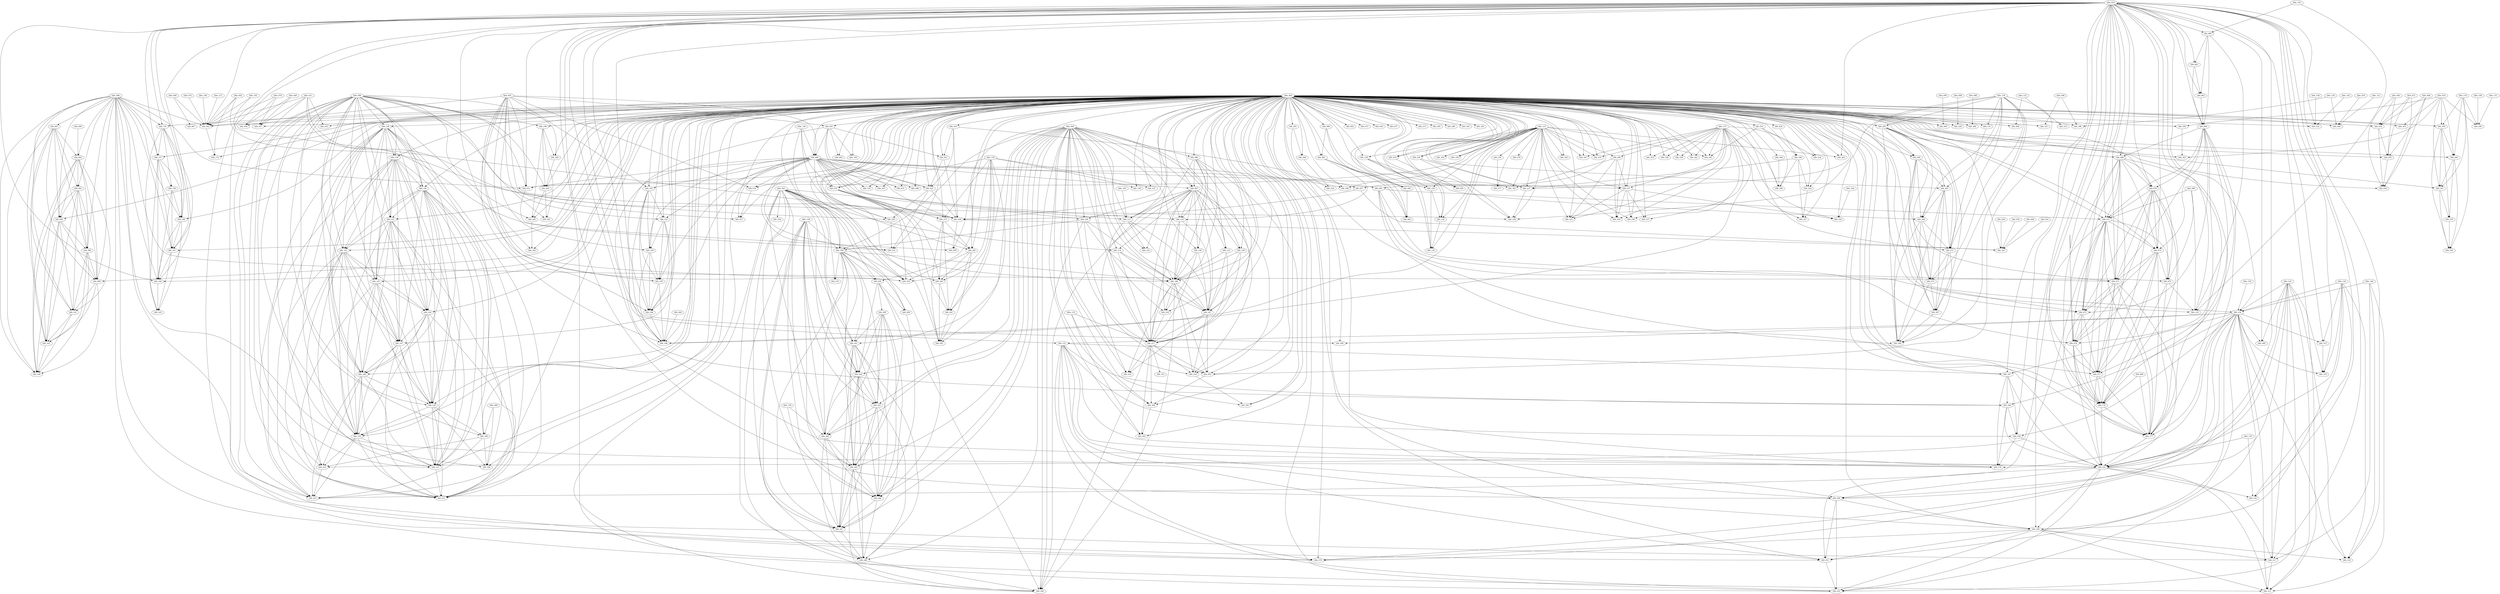 digraph G {
 ranksep=3;
 ratio=auto;
QDe_001 -> QDi_109;
QDe_001 -> QDi_114;
QDe_001 -> QDi_180;
QDe_001 -> QDi_186;
QDe_001 -> QDi_204;
QDe_001 -> QDi_208;
QDe_001 -> QDi_233;
QDe_001 -> QDi_234;
QDe_001 -> QDi_241;
QDe_001 -> QDi_242;
QDe_001 -> QDi_243;
QDe_001 -> QDi_244;
QDe_001 -> QDi_245;
QDe_001 -> QDi_246;
QDe_001 -> QDi_247;
QDe_001 -> QDi_248;
QDe_001 -> QDi_294;
QDe_002 -> QDi_028;
QDe_002 -> QDi_042;
QDe_002 -> QDi_172;
QDe_003 -> QDi_001;
QDe_003 -> QDi_006;
QDe_003 -> QDi_014;
QDe_003 -> QDi_017;
QDe_003 -> QDi_031;
QDe_003 -> QDi_042;
QDe_003 -> QDi_192;
QDe_003 -> QDi_193;
QDe_003 -> QDi_194;
QDe_003 -> QDi_195;
QDe_003 -> QDi_196;
QDe_003 -> QDi_198;
QDe_003 -> QDi_318;
QDe_004 -> QDi_001;
QDe_004 -> QDi_002;
QDe_004 -> QDi_003;
QDe_004 -> QDi_006;
QDe_004 -> QDi_009;
QDe_004 -> QDi_010;
QDe_004 -> QDi_012;
QDe_004 -> QDi_014;
QDe_004 -> QDi_015;
QDe_004 -> QDi_017;
QDe_004 -> QDi_018;
QDe_004 -> QDi_019;
QDe_004 -> QDi_020;
QDe_004 -> QDi_021;
QDe_004 -> QDi_023;
QDe_004 -> QDi_027;
QDe_004 -> QDi_028;
QDe_004 -> QDi_029;
QDe_004 -> QDi_031;
QDe_004 -> QDi_037;
QDe_004 -> QDi_042;
QDe_004 -> QDi_054;
QDe_004 -> QDi_055;
QDe_004 -> QDi_056;
QDe_004 -> QDi_057;
QDe_004 -> QDi_058;
QDe_004 -> QDi_059;
QDe_004 -> QDi_065;
QDe_004 -> QDi_068;
QDe_004 -> QDi_070;
QDe_004 -> QDi_071;
QDe_004 -> QDi_072;
QDe_004 -> QDi_073;
QDe_004 -> QDi_075;
QDe_004 -> QDi_080;
QDe_004 -> QDi_081;
QDe_004 -> QDi_082;
QDe_004 -> QDi_083;
QDe_004 -> QDi_086;
QDe_004 -> QDi_087;
QDe_004 -> QDi_088;
QDe_004 -> QDi_095;
QDe_004 -> QDi_099;
QDe_004 -> QDi_111;
QDe_004 -> QDi_120;
QDe_004 -> QDi_122;
QDe_004 -> QDi_123;
QDe_004 -> QDi_124;
QDe_004 -> QDi_126;
QDe_004 -> QDi_128;
QDe_004 -> QDi_129;
QDe_004 -> QDi_130;
QDe_004 -> QDi_132;
QDe_004 -> QDi_135;
QDe_004 -> QDi_136;
QDe_004 -> QDi_138;
QDe_004 -> QDi_139;
QDe_004 -> QDi_140;
QDe_004 -> QDi_141;
QDe_004 -> QDi_142;
QDe_004 -> QDi_143;
QDe_004 -> QDi_144;
QDe_004 -> QDi_147;
QDe_004 -> QDi_148;
QDe_004 -> QDi_149;
QDe_004 -> QDi_150;
QDe_004 -> QDi_151;
QDe_004 -> QDi_154;
QDe_004 -> QDi_155;
QDe_004 -> QDi_156;
QDe_004 -> QDi_157;
QDe_004 -> QDi_160;
QDe_004 -> QDi_161;
QDe_004 -> QDi_164;
QDe_004 -> QDi_167;
QDe_004 -> QDi_170;
QDe_004 -> QDi_172;
QDe_004 -> QDi_176;
QDe_004 -> QDi_177;
QDe_004 -> QDi_180;
QDe_004 -> QDi_184;
QDe_004 -> QDi_186;
QDe_004 -> QDi_187;
QDe_004 -> QDi_188;
QDe_004 -> QDi_190;
QDe_004 -> QDi_192;
QDe_004 -> QDi_193;
QDe_004 -> QDi_194;
QDe_004 -> QDi_195;
QDe_004 -> QDi_196;
QDe_004 -> QDi_198;
QDe_004 -> QDi_199;
QDe_004 -> QDi_200;
QDe_004 -> QDi_201;
QDe_004 -> QDi_202;
QDe_004 -> QDi_205;
QDe_004 -> QDi_206;
QDe_004 -> QDi_216;
QDe_004 -> QDi_218;
QDe_004 -> QDi_221;
QDe_004 -> QDi_223;
QDe_004 -> QDi_226;
QDe_004 -> QDi_228;
QDe_004 -> QDi_229;
QDe_004 -> QDi_231;
QDe_004 -> QDi_232;
QDe_004 -> QDi_236;
QDe_004 -> QDi_237;
QDe_004 -> QDi_238;
QDe_004 -> QDi_249;
QDe_004 -> QDi_250;
QDe_004 -> QDi_251;
QDe_004 -> QDi_252;
QDe_004 -> QDi_253;
QDe_004 -> QDi_254;
QDe_004 -> QDi_255;
QDe_004 -> QDi_259;
QDe_004 -> QDi_260;
QDe_004 -> QDi_261;
QDe_004 -> QDi_262;
QDe_004 -> QDi_263;
QDe_004 -> QDi_264;
QDe_004 -> QDi_265;
QDe_004 -> QDi_266;
QDe_004 -> QDi_268;
QDe_004 -> QDi_271;
QDe_004 -> QDi_273;
QDe_004 -> QDi_274;
QDe_004 -> QDi_275;
QDe_004 -> QDi_279;
QDe_004 -> QDi_282;
QDe_004 -> QDi_283;
QDe_004 -> QDi_285;
QDe_004 -> QDi_286;
QDe_004 -> QDi_289;
QDe_004 -> QDi_291;
QDe_004 -> QDi_292;
QDe_004 -> QDi_293;
QDe_004 -> QDi_295;
QDe_004 -> QDi_296;
QDe_004 -> QDi_297;
QDe_004 -> QDi_298;
QDe_004 -> QDi_300;
QDe_004 -> QDi_301;
QDe_004 -> QDi_303;
QDe_004 -> QDi_304;
QDe_004 -> QDi_305;
QDe_004 -> QDi_306;
QDe_004 -> QDi_308;
QDe_004 -> QDi_309;
QDe_004 -> QDi_317;
QDe_004 -> QDi_318;
QDe_004 -> QDi_320;
QDe_004 -> QDi_321;
QDe_004 -> QDi_322;
QDe_004 -> QDi_323;
QDe_004 -> QDi_324;
QDe_004 -> QDi_325;
QDe_004 -> QDi_326;
QDe_004 -> QDi_327;
QDe_004 -> QDi_328;
QDe_004 -> QDi_329;
QDe_004 -> QDi_330;
QDe_004 -> QDi_331;
QDe_004 -> QDi_332;
QDe_004 -> QDi_333;
QDe_004 -> QDi_334;
QDe_004 -> QDi_335;
QDe_004 -> QDi_336;
QDe_004 -> QDi_337;
QDe_004 -> QDi_338;
QDe_004 -> QDi_339;
QDe_004 -> QDi_340;
QDe_004 -> QDi_341;
QDe_004 -> QDi_342;
QDe_004 -> QDi_343;
QDe_004 -> QDi_344;
QDe_004 -> QDi_345;
QDe_004 -> QDi_346;
QDe_004 -> QDi_347;
QDe_005 -> QDi_054;
QDe_005 -> QDi_055;
QDe_005 -> QDi_056;
QDe_006 -> QDi_031;
QDe_006 -> QDi_042;
QDe_006 -> QDi_074;
QDe_006 -> QDi_091;
QDe_006 -> QDi_092;
QDe_006 -> QDi_093;
QDe_006 -> QDi_095;
QDe_006 -> QDi_096;
QDe_006 -> QDi_099;
QDe_006 -> QDi_101;
QDe_006 -> QDi_103;
QDe_006 -> QDi_104;
QDe_006 -> QDi_155;
QDe_006 -> QDi_157;
QDe_006 -> QDi_160;
QDe_006 -> QDi_161;
QDe_006 -> QDi_164;
QDe_006 -> QDi_232;
QDe_006 -> QDi_279;
QDe_006 -> QDi_311;
QDe_006 -> QDi_313;
QDe_008 -> QDi_228;
QDe_009 -> QDi_042;
QDe_009 -> QDi_067;
QDe_010 -> QDi_259;
QDe_010 -> QDi_260;
QDe_010 -> QDi_261;
QDe_010 -> QDi_290;
QDe_010 -> QDi_300;
QDe_010 -> QDi_301;
QDe_010 -> QDi_303;
QDe_011 -> QDi_042;
QDe_011 -> QDi_057;
QDe_011 -> QDi_223;
QDe_011 -> QDi_229;
QDe_011 -> QDi_231;
QDe_011 -> QDi_255;
QDe_014 -> QDi_031;
QDe_014 -> QDi_042;
QDe_014 -> QDi_060;
QDe_014 -> QDi_062;
QDe_014 -> QDi_063;
QDe_014 -> QDi_064;
QDe_014 -> QDi_068;
QDe_014 -> QDi_070;
QDe_014 -> QDi_071;
QDe_014 -> QDi_072;
QDe_014 -> QDi_073;
QDe_014 -> QDi_075;
QDe_014 -> QDi_076;
QDe_014 -> QDi_077;
QDe_014 -> QDi_136;
QDe_014 -> QDi_152;
QDe_014 -> QDi_155;
QDe_014 -> QDi_157;
QDe_014 -> QDi_160;
QDe_014 -> QDi_161;
QDe_014 -> QDi_164;
QDe_014 -> QDi_167;
QDe_014 -> QDi_168;
QDe_014 -> QDi_169;
QDe_014 -> QDi_170;
QDe_014 -> QDi_176;
QDe_014 -> QDi_177;
QDe_014 -> QDi_232;
QDe_014 -> QDi_249;
QDe_014 -> QDi_250;
QDe_014 -> QDi_251;
QDe_014 -> QDi_252;
QDe_014 -> QDi_262;
QDe_014 -> QDi_279;
QDe_014 -> QDi_280;
QDe_014 -> QDi_298;
QDe_014 -> QDi_311;
QDe_014 -> QDi_313;
QDe_014 -> QDi_314;
QDe_014 -> QDi_315;
QDe_014 -> QDi_316;
QDe_014 -> QDi_318;
QDe_014 -> QDi_319;
QDe_014 -> QDi_322;
QDe_014 -> QDi_333;
QDe_015 -> QDi_054;
QDe_015 -> QDi_055;
QDe_015 -> QDi_056;
QDe_019 -> QDi_309;
QDe_068 -> QDi_054;
QDe_068 -> QDi_055;
QDe_068 -> QDi_056;
QDe_069 -> QDi_057;
QDe_069 -> QDi_058;
QDe_070 -> QDi_042;
QDe_070 -> QDi_057;
QDe_070 -> QDi_058;
QDe_072 -> QDi_042;
QDe_088 -> QDi_268;
QDe_089 -> QDi_188;
QDe_089 -> QDi_190;
QDe_090 -> QDi_071;
QDe_090 -> QDi_074;
QDe_090 -> QDi_333;
QDe_092 -> QDi_086;
QDe_092 -> QDi_087;
QDe_092 -> QDi_109;
QDe_092 -> QDi_111;
QDe_092 -> QDi_114;
QDe_092 -> QDi_120;
QDe_092 -> QDi_122;
QDe_092 -> QDi_123;
QDe_092 -> QDi_124;
QDe_092 -> QDi_126;
QDe_092 -> QDi_180;
QDe_092 -> QDi_186;
QDe_092 -> QDi_187;
QDe_092 -> QDi_204;
QDe_092 -> QDi_216;
QDe_092 -> QDi_217;
QDe_092 -> QDi_218;
QDe_092 -> QDi_219;
QDe_092 -> QDi_241;
QDe_092 -> QDi_242;
QDe_092 -> QDi_243;
QDe_092 -> QDi_244;
QDe_092 -> QDi_245;
QDe_092 -> QDi_246;
QDe_092 -> QDi_247;
QDe_092 -> QDi_248;
QDe_092 -> QDi_293;
QDe_092 -> QDi_294;
QDe_092 -> QDi_295;
QDe_092 -> QDi_304;
QDe_092 -> QDi_305;
QDe_096 -> QDi_296;
QDe_096 -> QDi_321;
QDe_098 -> QDi_031;
QDe_098 -> QDi_138;
QDe_098 -> QDi_139;
QDe_098 -> QDi_140;
QDe_098 -> QDi_141;
QDe_098 -> QDi_142;
QDe_098 -> QDi_143;
QDe_098 -> QDi_144;
QDe_098 -> QDi_147;
QDe_098 -> QDi_148;
QDe_098 -> QDi_149;
QDe_098 -> QDi_150;
QDe_098 -> QDi_151;
QDe_098 -> QDi_188;
QDe_098 -> QDi_190;
QDe_098 -> QDi_199;
QDe_098 -> QDi_200;
QDe_098 -> QDi_202;
QDe_098 -> QDi_203;
QDe_098 -> QDi_205;
QDe_098 -> QDi_221;
QDe_098 -> QDi_222;
QDe_098 -> QDi_223;
QDe_098 -> QDi_226;
QDe_098 -> QDi_238;
QDe_099 -> QDi_009;
QDe_100 -> QDi_290;
QDe_103 -> QDi_111;
QDe_105 -> QDi_028;
QDe_105 -> QDi_042;
QDe_106 -> QDi_042;
QDe_113 -> QDi_042;
QDe_115 -> QDi_010;
QDe_115 -> QDi_031;
QDe_115 -> QDi_128;
QDe_115 -> QDi_129;
QDe_115 -> QDi_130;
QDe_115 -> QDi_132;
QDe_115 -> QDi_198;
QDe_115 -> QDi_236;
QDe_115 -> QDi_237;
QDe_115 -> QDi_238;
QDe_115 -> QDi_262;
QDe_115 -> QDi_276;
QDe_115 -> QDi_277;
QDe_115 -> QDi_278;
QDe_115 -> QDi_299;
QDe_115 -> QDi_306;
QDe_115 -> QDi_317;
QDe_115 -> QDi_325;
QDe_115 -> QDi_326;
QDe_115 -> QDi_334;
QDe_115 -> QDi_335;
QDe_115 -> QDi_336;
QDe_115 -> QDi_339;
QDe_115 -> QDi_340;
QDe_115 -> QDi_343;
QDe_115 -> QDi_345;
QDe_115 -> QDi_347;
QDe_118 -> QDi_135;
QDe_118 -> QDi_238;
QDe_118 -> QDi_263;
QDe_118 -> QDi_264;
QDe_118 -> QDi_265;
QDe_118 -> QDi_266;
QDe_118 -> QDi_271;
QDe_118 -> QDi_272;
QDe_118 -> QDi_293;
QDe_118 -> QDi_307;
QDe_118 -> QDi_308;
QDe_119 -> QDi_259;
QDe_119 -> QDi_260;
QDe_119 -> QDi_261;
QDe_119 -> QDi_290;
QDe_119 -> QDi_302;
QDe_121 -> QDi_309;
QDe_126 -> QDi_244;
QDe_126 -> QDi_247;
QDe_128 -> QDi_180;
QDe_128 -> QDi_241;
QDe_128 -> QDi_242;
QDe_128 -> QDi_243;
QDe_128 -> QDi_244;
QDe_128 -> QDi_245;
QDe_128 -> QDi_246;
QDe_128 -> QDi_247;
QDe_128 -> QDi_248;
QDe_128 -> QDi_294;
QDe_129 -> QDi_156;
QDe_129 -> QDi_274;
QDe_129 -> QDi_275;
QDe_129 -> QDi_282;
QDe_129 -> QDi_283;
QDe_129 -> QDi_291;
QDe_129 -> QDi_292;
QDe_129 -> QDi_318;
QDe_129 -> QDi_331;
QDe_130 -> QDi_296;
QDe_130 -> QDi_309;
QDe_131 -> QDi_290;
QDe_132 -> QDi_286;
QDe_132 -> QDi_312;
QDe_133 -> QDi_217;
QDe_133 -> QDi_304;
QDe_133 -> QDi_305;
QDe_134 -> QDi_136;
QDe_134 -> QDi_232;
QDe_134 -> QDi_250;
QDe_134 -> QDi_314;
QDe_134 -> QDi_315;
QDe_134 -> QDi_316;
QDe_134 -> QDi_319;
QDe_135 -> QDi_232;
QDe_135 -> QDi_316;
QDe_136 -> QDi_006;
QDe_136 -> QDi_274;
QDe_136 -> QDi_282;
QDe_136 -> QDi_318;
QDe_137 -> QDi_198;
QDe_137 -> QDi_237;
QDe_137 -> QDi_299;
QDe_137 -> QDi_317;
QDe_137 -> QDi_323;
QDe_137 -> QDi_324;
QDe_137 -> QDi_325;
QDe_137 -> QDi_326;
QDe_137 -> QDi_327;
QDe_137 -> QDi_328;
QDe_137 -> QDi_332;
QDe_137 -> QDi_335;
QDe_137 -> QDi_336;
QDe_137 -> QDi_337;
QDe_137 -> QDi_338;
QDe_137 -> QDi_342;
QDe_137 -> QDi_343;
QDe_137 -> QDi_346;
QDe_137 -> QDi_347;
QDe_138 -> QDi_322;
QDe_139 -> QDi_136;
QDe_140 -> QDi_136;
QDe_140 -> QDi_311;
QDe_140 -> QDi_313;
QDe_140 -> QDi_314;
QDe_141 -> QDi_136;
QDe_141 -> QDi_232;
QDe_141 -> QDi_249;
QDe_141 -> QDi_252;
QDe_141 -> QDi_279;
QDe_141 -> QDi_280;
QDe_141 -> QDi_311;
QDe_141 -> QDi_313;
QDe_141 -> QDi_314;
QDe_141 -> QDi_319;
QDe_142 -> QDi_322;
QDe_143 -> QDi_060;
QDe_143 -> QDi_333;
QDe_144 -> QDi_332;
QDi_001 -> QDi_003;
QDi_001 -> QDi_006;
QDi_001 -> QDi_021;
QDi_001 -> QDi_023;
QDi_001 -> QDi_028;
QDi_001 -> QDi_196;
QDi_001 -> QDi_330;
QDi_004 -> QDi_198;
QDi_006 -> QDi_012;
QDi_006 -> QDi_014;
QDi_006 -> QDi_017;
QDi_006 -> QDi_023;
QDi_006 -> QDi_028;
QDi_006 -> QDi_031;
QDi_006 -> QDi_065;
QDi_006 -> QDi_087;
QDi_006 -> QDi_088;
QDi_006 -> QDi_111;
QDi_006 -> QDi_124;
QDi_006 -> QDi_154;
QDi_006 -> QDi_192;
QDi_006 -> QDi_193;
QDi_006 -> QDi_194;
QDi_006 -> QDi_195;
QDi_006 -> QDi_196;
QDi_006 -> QDi_198;
QDi_006 -> QDi_229;
QDi_006 -> QDi_231;
QDi_006 -> QDi_274;
QDi_006 -> QDi_275;
QDi_006 -> QDi_297;
QDi_006 -> QDi_306;
QDi_006 -> QDi_317;
QDi_006 -> QDi_318;
QDi_008 -> QDi_341;
QDi_010 -> QDi_029;
QDi_014 -> QDi_017;
QDi_019 -> QDi_021;
QDi_019 -> QDi_023;
QDi_019 -> QDi_027;
QDi_019 -> QDi_028;
QDi_020 -> QDi_184;
QDi_021 -> QDi_023;
QDi_021 -> QDi_028;
QDi_023 -> QDi_028;
QDi_023 -> QDi_229;
QDi_023 -> QDi_231;
QDi_027 -> QDi_028;
QDi_027 -> QDi_341;
QDi_028 -> QDi_059;
QDi_028 -> QDi_341;
QDi_031 -> QDi_059;
QDi_033 -> QDi_341;
QDi_034 -> QDi_341;
QDi_035 -> QDi_341;
QDi_042 -> QDi_172;
QDi_054 -> QDi_055;
QDi_054 -> QDi_056;
QDi_055 -> QDi_056;
QDi_060 -> QDi_062;
QDi_060 -> QDi_063;
QDi_060 -> QDi_064;
QDi_060 -> QDi_333;
QDi_062 -> QDi_063;
QDi_062 -> QDi_064;
QDi_063 -> QDi_064;
QDi_064 -> QDi_068;
QDi_064 -> QDi_070;
QDi_064 -> QDi_071;
QDi_064 -> QDi_072;
QDi_064 -> QDi_073;
QDi_064 -> QDi_075;
QDi_064 -> QDi_076;
QDi_064 -> QDi_077;
QDi_064 -> QDi_176;
QDi_064 -> QDi_177;
QDi_065 -> QDi_071;
QDi_065 -> QDi_073;
QDi_065 -> QDi_075;
QDi_065 -> QDi_076;
QDi_065 -> QDi_077;
QDi_068 -> QDi_070;
QDi_068 -> QDi_071;
QDi_068 -> QDi_072;
QDi_068 -> QDi_073;
QDi_068 -> QDi_074;
QDi_068 -> QDi_075;
QDi_068 -> QDi_076;
QDi_068 -> QDi_077;
QDi_068 -> QDi_176;
QDi_068 -> QDi_177;
QDi_069 -> QDi_176;
QDi_069 -> QDi_177;
QDi_070 -> QDi_071;
QDi_070 -> QDi_072;
QDi_070 -> QDi_073;
QDi_070 -> QDi_074;
QDi_070 -> QDi_075;
QDi_070 -> QDi_076;
QDi_070 -> QDi_077;
QDi_070 -> QDi_176;
QDi_070 -> QDi_177;
QDi_071 -> QDi_072;
QDi_071 -> QDi_073;
QDi_071 -> QDi_074;
QDi_071 -> QDi_075;
QDi_071 -> QDi_076;
QDi_071 -> QDi_077;
QDi_071 -> QDi_176;
QDi_071 -> QDi_177;
QDi_071 -> QDi_222;
QDi_071 -> QDi_223;
QDi_072 -> QDi_073;
QDi_072 -> QDi_074;
QDi_072 -> QDi_075;
QDi_072 -> QDi_076;
QDi_072 -> QDi_077;
QDi_072 -> QDi_176;
QDi_072 -> QDi_177;
QDi_073 -> QDi_075;
QDi_073 -> QDi_076;
QDi_073 -> QDi_077;
QDi_073 -> QDi_176;
QDi_073 -> QDi_177;
QDi_073 -> QDi_232;
QDi_074 -> QDi_176;
QDi_074 -> QDi_177;
QDi_074 -> QDi_333;
QDi_075 -> QDi_076;
QDi_075 -> QDi_077;
QDi_075 -> QDi_176;
QDi_075 -> QDi_177;
QDi_076 -> QDi_077;
QDi_076 -> QDi_176;
QDi_076 -> QDi_177;
QDi_076 -> QDi_232;
QDi_077 -> QDi_176;
QDi_077 -> QDi_177;
QDi_077 -> QDi_232;
QDi_080 -> QDi_081;
QDi_080 -> QDi_082;
QDi_080 -> QDi_083;
QDi_081 -> QDi_082;
QDi_081 -> QDi_083;
QDi_081 -> QDi_124;
QDi_082 -> QDi_083;
QDi_086 -> QDi_087;
QDi_086 -> QDi_111;
QDi_086 -> QDi_186;
QDi_086 -> QDi_187;
QDi_086 -> QDi_216;
QDi_086 -> QDi_217;
QDi_086 -> QDi_295;
QDi_087 -> QDi_109;
QDi_087 -> QDi_111;
QDi_087 -> QDi_114;
QDi_087 -> QDi_120;
QDi_087 -> QDi_123;
QDi_087 -> QDi_124;
QDi_087 -> QDi_126;
QDi_087 -> QDi_186;
QDi_087 -> QDi_187;
QDi_087 -> QDi_216;
QDi_087 -> QDi_217;
QDi_087 -> QDi_218;
QDi_087 -> QDi_219;
QDi_087 -> QDi_293;
QDi_087 -> QDi_294;
QDi_090 -> QDi_092;
QDi_091 -> QDi_092;
QDi_091 -> QDi_093;
QDi_091 -> QDi_095;
QDi_091 -> QDi_096;
QDi_091 -> QDi_099;
QDi_091 -> QDi_101;
QDi_091 -> QDi_103;
QDi_091 -> QDi_104;
QDi_092 -> QDi_093;
QDi_092 -> QDi_095;
QDi_092 -> QDi_096;
QDi_092 -> QDi_099;
QDi_092 -> QDi_101;
QDi_092 -> QDi_103;
QDi_092 -> QDi_104;
QDi_093 -> QDi_095;
QDi_093 -> QDi_096;
QDi_093 -> QDi_099;
QDi_093 -> QDi_101;
QDi_093 -> QDi_103;
QDi_093 -> QDi_104;
QDi_095 -> QDi_096;
QDi_095 -> QDi_099;
QDi_095 -> QDi_101;
QDi_095 -> QDi_103;
QDi_095 -> QDi_104;
QDi_096 -> QDi_099;
QDi_096 -> QDi_101;
QDi_096 -> QDi_103;
QDi_096 -> QDi_104;
QDi_099 -> QDi_101;
QDi_099 -> QDi_103;
QDi_099 -> QDi_104;
QDi_101 -> QDi_103;
QDi_101 -> QDi_104;
QDi_103 -> QDi_104;
QDi_109 -> QDi_180;
QDi_109 -> QDi_186;
QDi_109 -> QDi_187;
QDi_109 -> QDi_217;
QDi_109 -> QDi_294;
QDi_111 -> QDi_122;
QDi_111 -> QDi_186;
QDi_111 -> QDi_187;
QDi_111 -> QDi_217;
QDi_114 -> QDi_186;
QDi_114 -> QDi_187;
QDi_114 -> QDi_217;
QDi_120 -> QDi_186;
QDi_120 -> QDi_187;
QDi_120 -> QDi_217;
QDi_123 -> QDi_186;
QDi_123 -> QDi_187;
QDi_123 -> QDi_217;
QDi_124 -> QDi_186;
QDi_124 -> QDi_187;
QDi_124 -> QDi_217;
QDi_126 -> QDi_186;
QDi_126 -> QDi_187;
QDi_126 -> QDi_217;
QDi_128 -> QDi_129;
QDi_128 -> QDi_130;
QDi_128 -> QDi_132;
QDi_129 -> QDi_130;
QDi_129 -> QDi_132;
QDi_130 -> QDi_132;
QDi_135 -> QDi_271;
QDi_136 -> QDi_152;
QDi_136 -> QDi_167;
QDi_136 -> QDi_168;
QDi_136 -> QDi_169;
QDi_136 -> QDi_170;
QDi_136 -> QDi_232;
QDi_136 -> QDi_249;
QDi_136 -> QDi_250;
QDi_136 -> QDi_251;
QDi_136 -> QDi_252;
QDi_136 -> QDi_279;
QDi_136 -> QDi_280;
QDi_136 -> QDi_298;
QDi_136 -> QDi_311;
QDi_136 -> QDi_313;
QDi_136 -> QDi_314;
QDi_136 -> QDi_315;
QDi_136 -> QDi_319;
QDi_138 -> QDi_139;
QDi_138 -> QDi_140;
QDi_138 -> QDi_141;
QDi_138 -> QDi_142;
QDi_138 -> QDi_143;
QDi_138 -> QDi_144;
QDi_138 -> QDi_147;
QDi_138 -> QDi_148;
QDi_138 -> QDi_149;
QDi_138 -> QDi_150;
QDi_138 -> QDi_151;
QDi_138 -> QDi_221;
QDi_138 -> QDi_222;
QDi_138 -> QDi_223;
QDi_139 -> QDi_140;
QDi_139 -> QDi_141;
QDi_139 -> QDi_142;
QDi_139 -> QDi_143;
QDi_139 -> QDi_144;
QDi_139 -> QDi_147;
QDi_139 -> QDi_148;
QDi_139 -> QDi_149;
QDi_139 -> QDi_150;
QDi_139 -> QDi_151;
QDi_139 -> QDi_221;
QDi_139 -> QDi_223;
QDi_140 -> QDi_141;
QDi_140 -> QDi_142;
QDi_140 -> QDi_143;
QDi_140 -> QDi_144;
QDi_140 -> QDi_147;
QDi_140 -> QDi_148;
QDi_140 -> QDi_149;
QDi_140 -> QDi_150;
QDi_140 -> QDi_151;
QDi_140 -> QDi_188;
QDi_140 -> QDi_190;
QDi_140 -> QDi_221;
QDi_141 -> QDi_142;
QDi_141 -> QDi_143;
QDi_141 -> QDi_144;
QDi_141 -> QDi_147;
QDi_141 -> QDi_148;
QDi_141 -> QDi_149;
QDi_141 -> QDi_150;
QDi_141 -> QDi_151;
QDi_141 -> QDi_221;
QDi_142 -> QDi_143;
QDi_142 -> QDi_144;
QDi_142 -> QDi_147;
QDi_142 -> QDi_148;
QDi_142 -> QDi_149;
QDi_142 -> QDi_150;
QDi_142 -> QDi_151;
QDi_142 -> QDi_221;
QDi_142 -> QDi_222;
QDi_142 -> QDi_223;
QDi_143 -> QDi_144;
QDi_143 -> QDi_147;
QDi_143 -> QDi_148;
QDi_143 -> QDi_149;
QDi_143 -> QDi_150;
QDi_143 -> QDi_151;
QDi_143 -> QDi_221;
QDi_144 -> QDi_147;
QDi_144 -> QDi_148;
QDi_144 -> QDi_149;
QDi_144 -> QDi_150;
QDi_144 -> QDi_151;
QDi_144 -> QDi_221;
QDi_147 -> QDi_148;
QDi_147 -> QDi_149;
QDi_147 -> QDi_150;
QDi_147 -> QDi_151;
QDi_147 -> QDi_221;
QDi_148 -> QDi_149;
QDi_148 -> QDi_150;
QDi_148 -> QDi_151;
QDi_148 -> QDi_221;
QDi_148 -> QDi_222;
QDi_148 -> QDi_223;
QDi_149 -> QDi_150;
QDi_149 -> QDi_151;
QDi_149 -> QDi_188;
QDi_149 -> QDi_190;
QDi_149 -> QDi_221;
QDi_150 -> QDi_151;
QDi_150 -> QDi_221;
QDi_150 -> QDi_222;
QDi_150 -> QDi_223;
QDi_151 -> QDi_221;
QDi_152 -> QDi_167;
QDi_152 -> QDi_168;
QDi_152 -> QDi_169;
QDi_152 -> QDi_170;
QDi_152 -> QDi_232;
QDi_152 -> QDi_249;
QDi_152 -> QDi_250;
QDi_152 -> QDi_251;
QDi_152 -> QDi_252;
QDi_152 -> QDi_279;
QDi_155 -> QDi_157;
QDi_155 -> QDi_158;
QDi_155 -> QDi_160;
QDi_155 -> QDi_161;
QDi_155 -> QDi_164;
QDi_155 -> QDi_165;
QDi_157 -> QDi_158;
QDi_157 -> QDi_160;
QDi_157 -> QDi_161;
QDi_157 -> QDi_164;
QDi_157 -> QDi_165;
QDi_158 -> QDi_160;
QDi_158 -> QDi_161;
QDi_158 -> QDi_164;
QDi_160 -> QDi_161;
QDi_160 -> QDi_164;
QDi_160 -> QDi_165;
QDi_161 -> QDi_164;
QDi_161 -> QDi_165;
QDi_164 -> QDi_165;
QDi_167 -> QDi_168;
QDi_167 -> QDi_169;
QDi_167 -> QDi_170;
QDi_167 -> QDi_232;
QDi_168 -> QDi_169;
QDi_168 -> QDi_170;
QDi_168 -> QDi_232;
QDi_169 -> QDi_170;
QDi_169 -> QDi_232;
QDi_176 -> QDi_177;
QDi_176 -> QDi_232;
QDi_177 -> QDi_232;
QDi_180 -> QDi_186;
QDi_180 -> QDi_204;
QDi_180 -> QDi_208;
QDi_180 -> QDi_233;
QDi_180 -> QDi_241;
QDi_180 -> QDi_242;
QDi_180 -> QDi_243;
QDi_180 -> QDi_244;
QDi_180 -> QDi_245;
QDi_180 -> QDi_246;
QDi_180 -> QDi_247;
QDi_184 -> QDi_237;
QDi_184 -> QDi_324;
QDi_184 -> QDi_327;
QDi_184 -> QDi_346;
QDi_186 -> QDi_187;
QDi_186 -> QDi_216;
QDi_186 -> QDi_217;
QDi_186 -> QDi_218;
QDi_186 -> QDi_219;
QDi_186 -> QDi_293;
QDi_186 -> QDi_294;
QDi_187 -> QDi_217;
QDi_187 -> QDi_218;
QDi_187 -> QDi_219;
QDi_187 -> QDi_293;
QDi_188 -> QDi_190;
QDi_188 -> QDi_222;
QDi_188 -> QDi_223;
QDi_192 -> QDi_193;
QDi_192 -> QDi_194;
QDi_192 -> QDi_195;
QDi_192 -> QDi_196;
QDi_192 -> QDi_198;
QDi_193 -> QDi_194;
QDi_193 -> QDi_195;
QDi_193 -> QDi_196;
QDi_193 -> QDi_198;
QDi_194 -> QDi_195;
QDi_194 -> QDi_196;
QDi_194 -> QDi_198;
QDi_195 -> QDi_196;
QDi_195 -> QDi_198;
QDi_196 -> QDi_198;
QDi_199 -> QDi_200;
QDi_199 -> QDi_202;
QDi_199 -> QDi_203;
QDi_199 -> QDi_205;
QDi_200 -> QDi_202;
QDi_201 -> QDi_206;
QDi_201 -> QDi_224;
QDi_202 -> QDi_203;
QDi_202 -> QDi_205;
QDi_204 -> QDi_208;
QDi_204 -> QDi_209;
QDi_204 -> QDi_242;
QDi_204 -> QDi_245;
QDi_204 -> QDi_294;
QDi_205 -> QDi_226;
QDi_206 -> QDi_224;
QDi_208 -> QDi_246;
QDi_209 -> QDi_241;
QDi_209 -> QDi_242;
QDi_209 -> QDi_243;
QDi_209 -> QDi_244;
QDi_209 -> QDi_245;
QDi_209 -> QDi_246;
QDi_209 -> QDi_247;
QDi_216 -> QDi_217;
QDi_217 -> QDi_218;
QDi_217 -> QDi_219;
QDi_217 -> QDi_293;
QDi_217 -> QDi_294;
QDi_217 -> QDi_304;
QDi_217 -> QDi_305;
QDi_217 -> QDi_310;
QDi_218 -> QDi_295;
QDi_222 -> QDi_223;
QDi_229 -> QDi_231;
QDi_232 -> QDi_249;
QDi_232 -> QDi_250;
QDi_232 -> QDi_251;
QDi_232 -> QDi_252;
QDi_232 -> QDi_311;
QDi_232 -> QDi_313;
QDi_232 -> QDi_316;
QDi_236 -> QDi_237;
QDi_236 -> QDi_238;
QDi_237 -> QDi_238;
QDi_241 -> QDi_242;
QDi_241 -> QDi_243;
QDi_241 -> QDi_244;
QDi_241 -> QDi_245;
QDi_241 -> QDi_246;
QDi_241 -> QDi_247;
QDi_241 -> QDi_248;
QDi_242 -> QDi_243;
QDi_242 -> QDi_244;
QDi_242 -> QDi_245;
QDi_242 -> QDi_246;
QDi_242 -> QDi_247;
QDi_242 -> QDi_248;
QDi_243 -> QDi_244;
QDi_243 -> QDi_245;
QDi_243 -> QDi_246;
QDi_243 -> QDi_247;
QDi_243 -> QDi_248;
QDi_244 -> QDi_245;
QDi_244 -> QDi_246;
QDi_244 -> QDi_247;
QDi_244 -> QDi_248;
QDi_245 -> QDi_246;
QDi_245 -> QDi_247;
QDi_245 -> QDi_248;
QDi_245 -> QDi_294;
QDi_246 -> QDi_247;
QDi_246 -> QDi_248;
QDi_247 -> QDi_248;
QDi_248 -> QDi_294;
QDi_249 -> QDi_250;
QDi_249 -> QDi_251;
QDi_249 -> QDi_252;
QDi_250 -> QDi_251;
QDi_250 -> QDi_252;
QDi_250 -> QDi_279;
QDi_250 -> QDi_311;
QDi_250 -> QDi_313;
QDi_250 -> QDi_314;
QDi_251 -> QDi_252;
QDi_253 -> QDi_254;
QDi_253 -> QDi_343;
QDi_253 -> QDi_346;
QDi_259 -> QDi_260;
QDi_259 -> QDi_261;
QDi_259 -> QDi_270;
QDi_259 -> QDi_302;
QDi_260 -> QDi_261;
QDi_260 -> QDi_270;
QDi_260 -> QDi_302;
QDi_261 -> QDi_270;
QDi_261 -> QDi_302;
QDi_263 -> QDi_264;
QDi_263 -> QDi_265;
QDi_263 -> QDi_266;
QDi_263 -> QDi_271;
QDi_263 -> QDi_272;
QDi_263 -> QDi_307;
QDi_263 -> QDi_308;
QDi_264 -> QDi_265;
QDi_264 -> QDi_266;
QDi_264 -> QDi_271;
QDi_264 -> QDi_272;
QDi_264 -> QDi_307;
QDi_264 -> QDi_308;
QDi_265 -> QDi_266;
QDi_265 -> QDi_271;
QDi_265 -> QDi_272;
QDi_265 -> QDi_307;
QDi_265 -> QDi_308;
QDi_266 -> QDi_271;
QDi_266 -> QDi_272;
QDi_266 -> QDi_307;
QDi_266 -> QDi_308;
QDi_270 -> QDi_302;
QDi_271 -> QDi_272;
QDi_271 -> QDi_307;
QDi_271 -> QDi_308;
QDi_272 -> QDi_307;
QDi_272 -> QDi_308;
QDi_274 -> QDi_275;
QDi_274 -> QDi_282;
QDi_274 -> QDi_283;
QDi_274 -> QDi_291;
QDi_274 -> QDi_292;
QDi_274 -> QDi_318;
QDi_275 -> QDi_282;
QDi_275 -> QDi_283;
QDi_275 -> QDi_291;
QDi_275 -> QDi_292;
QDi_276 -> QDi_277;
QDi_282 -> QDi_283;
QDi_282 -> QDi_291;
QDi_282 -> QDi_292;
QDi_282 -> QDi_318;
QDi_283 -> QDi_291;
QDi_283 -> QDi_292;
QDi_291 -> QDi_292;
QDi_293 -> QDi_304;
QDi_299 -> QDi_317;
QDi_299 -> QDi_325;
QDi_299 -> QDi_326;
QDi_299 -> QDi_345;
QDi_300 -> QDi_301;
QDi_304 -> QDi_305;
QDi_307 -> QDi_308;
QDi_311 -> QDi_313;
QDi_315 -> QDi_319;
QDi_317 -> QDi_325;
QDi_317 -> QDi_326;
QDi_317 -> QDi_332;
QDi_317 -> QDi_336;
QDi_317 -> QDi_337;
QDi_324 -> QDi_327;
QDi_344 -> QDi_346;
}
